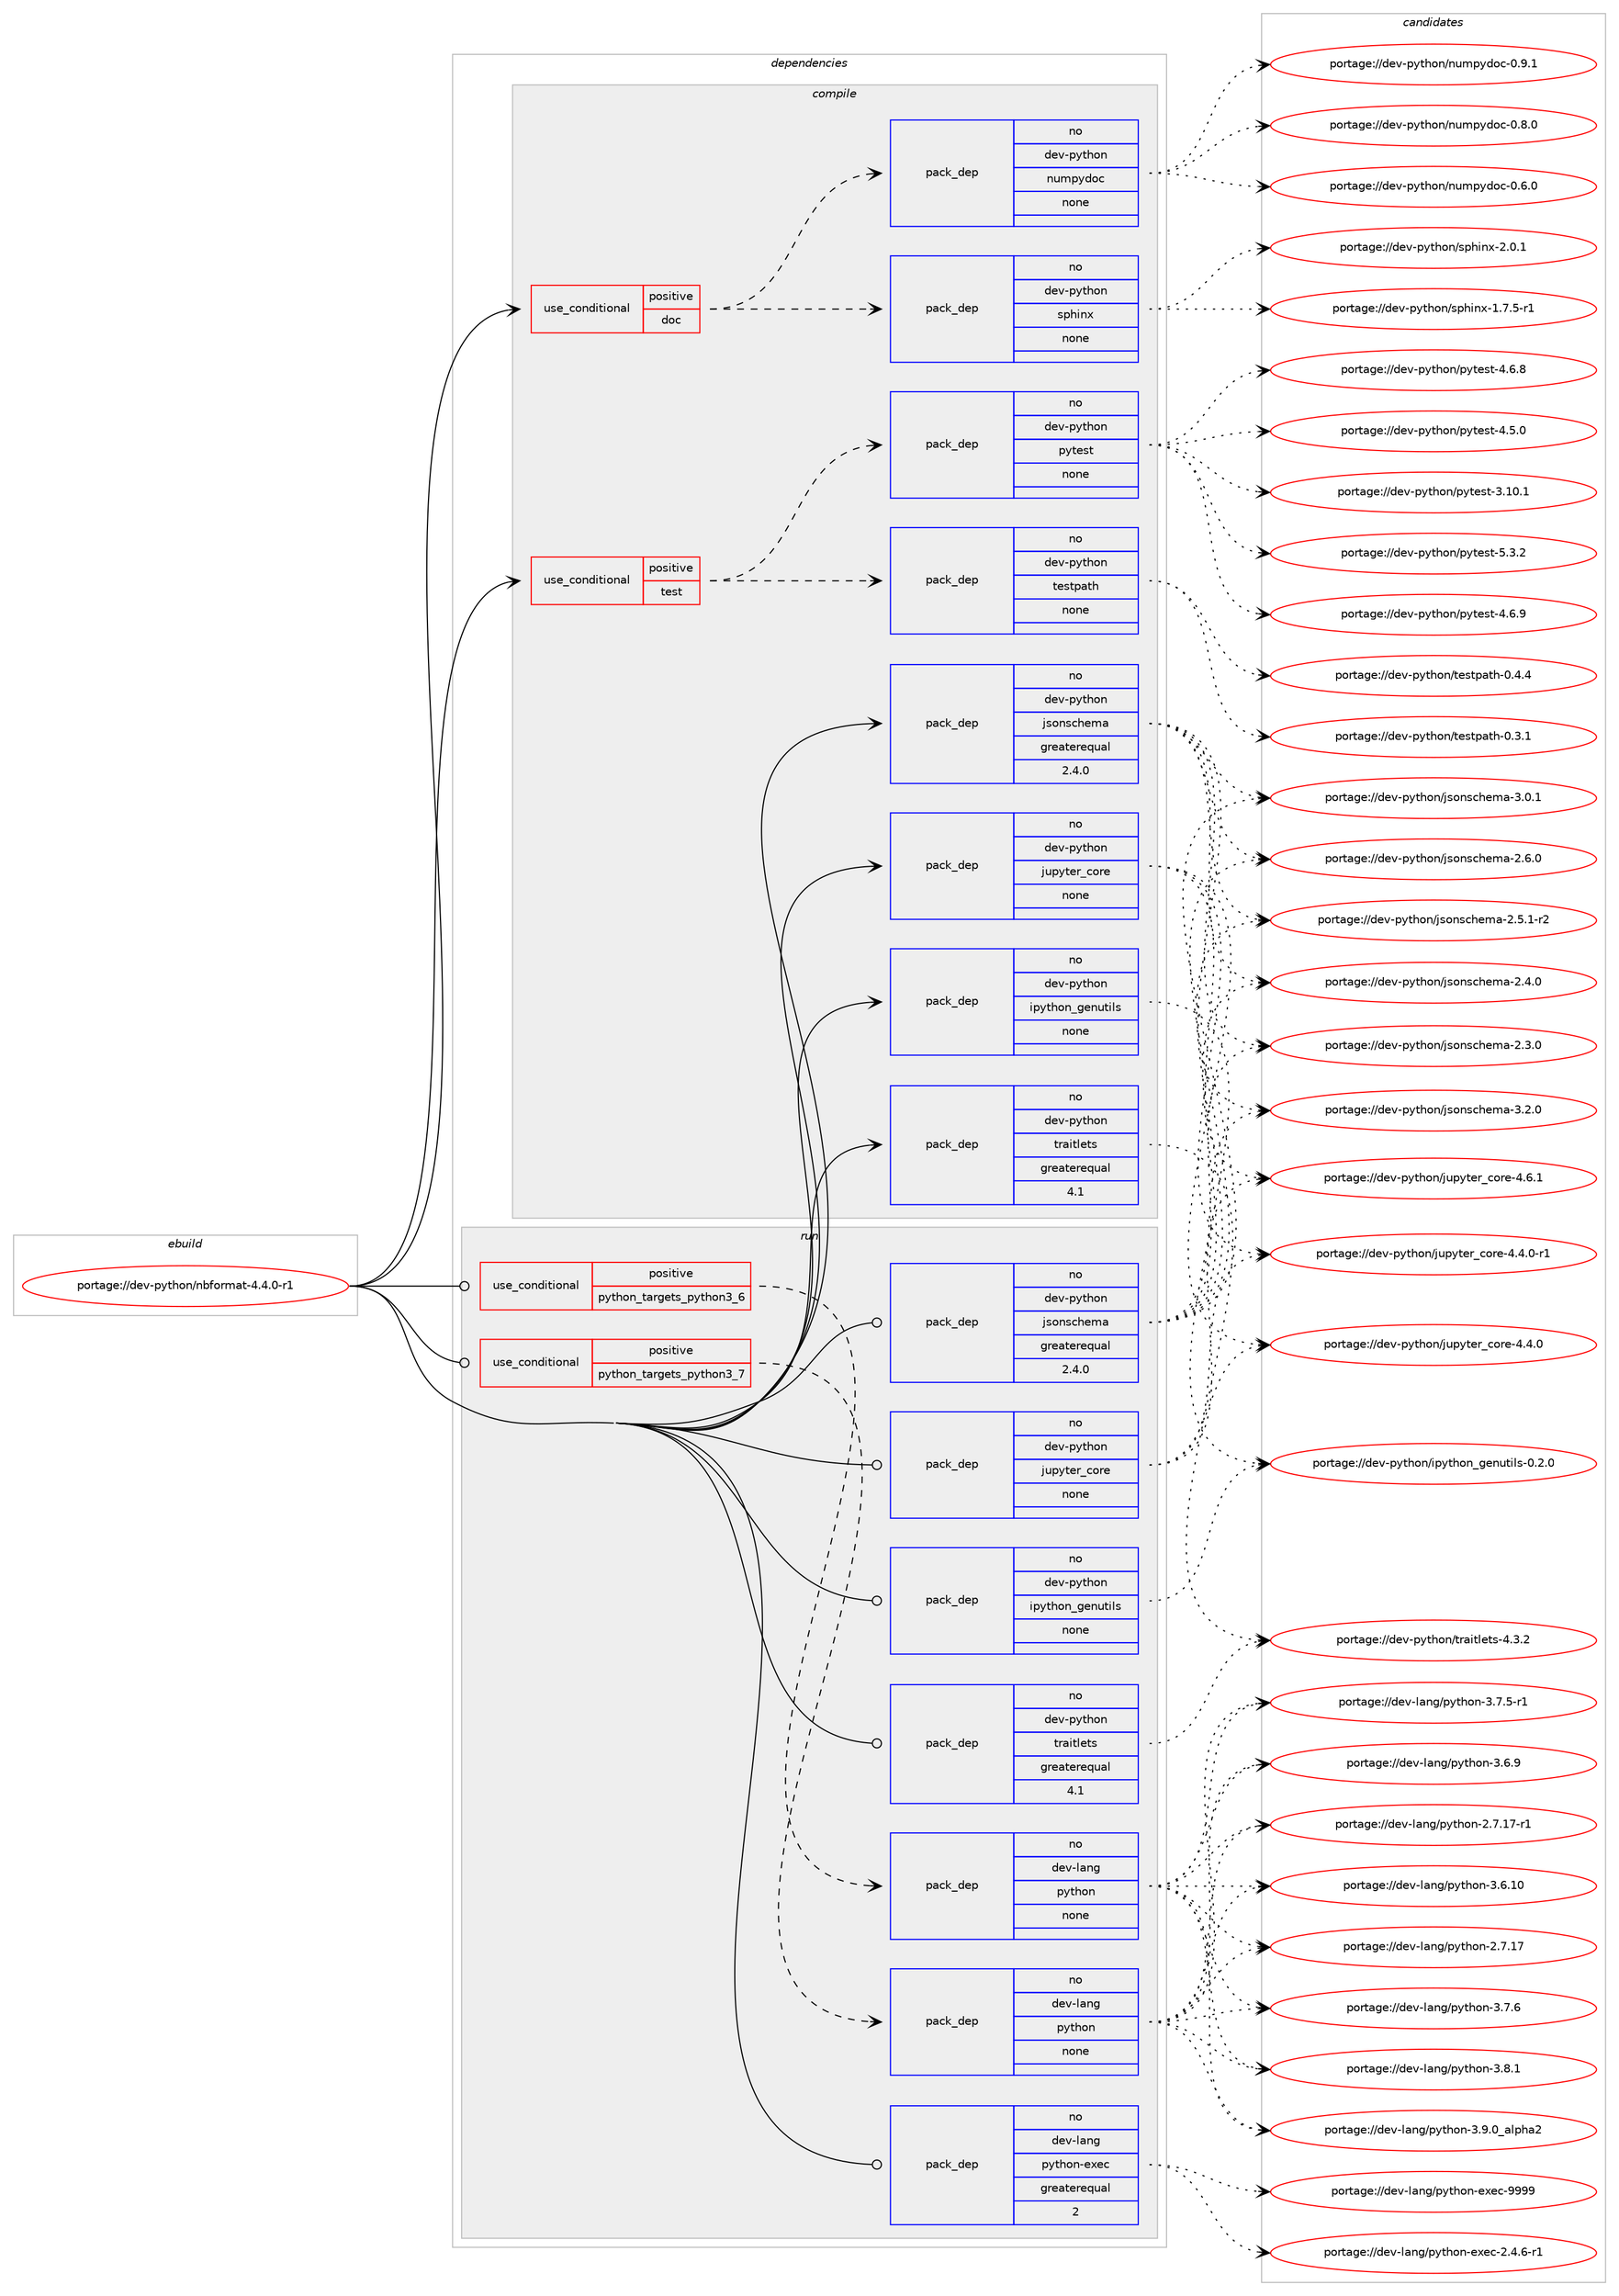digraph prolog {

# *************
# Graph options
# *************

newrank=true;
concentrate=true;
compound=true;
graph [rankdir=LR,fontname=Helvetica,fontsize=10,ranksep=1.5];#, ranksep=2.5, nodesep=0.2];
edge  [arrowhead=vee];
node  [fontname=Helvetica,fontsize=10];

# **********
# The ebuild
# **********

subgraph cluster_leftcol {
color=gray;
label=<<i>ebuild</i>>;
id [label="portage://dev-python/nbformat-4.4.0-r1", color=red, width=4, href="../dev-python/nbformat-4.4.0-r1.svg"];
}

# ****************
# The dependencies
# ****************

subgraph cluster_midcol {
color=gray;
label=<<i>dependencies</i>>;
subgraph cluster_compile {
fillcolor="#eeeeee";
style=filled;
label=<<i>compile</i>>;
subgraph cond112481 {
dependency448976 [label=<<TABLE BORDER="0" CELLBORDER="1" CELLSPACING="0" CELLPADDING="4"><TR><TD ROWSPAN="3" CELLPADDING="10">use_conditional</TD></TR><TR><TD>positive</TD></TR><TR><TD>doc</TD></TR></TABLE>>, shape=none, color=red];
subgraph pack331515 {
dependency448977 [label=<<TABLE BORDER="0" CELLBORDER="1" CELLSPACING="0" CELLPADDING="4" WIDTH="220"><TR><TD ROWSPAN="6" CELLPADDING="30">pack_dep</TD></TR><TR><TD WIDTH="110">no</TD></TR><TR><TD>dev-python</TD></TR><TR><TD>sphinx</TD></TR><TR><TD>none</TD></TR><TR><TD></TD></TR></TABLE>>, shape=none, color=blue];
}
dependency448976:e -> dependency448977:w [weight=20,style="dashed",arrowhead="vee"];
subgraph pack331516 {
dependency448978 [label=<<TABLE BORDER="0" CELLBORDER="1" CELLSPACING="0" CELLPADDING="4" WIDTH="220"><TR><TD ROWSPAN="6" CELLPADDING="30">pack_dep</TD></TR><TR><TD WIDTH="110">no</TD></TR><TR><TD>dev-python</TD></TR><TR><TD>numpydoc</TD></TR><TR><TD>none</TD></TR><TR><TD></TD></TR></TABLE>>, shape=none, color=blue];
}
dependency448976:e -> dependency448978:w [weight=20,style="dashed",arrowhead="vee"];
}
id:e -> dependency448976:w [weight=20,style="solid",arrowhead="vee"];
subgraph cond112482 {
dependency448979 [label=<<TABLE BORDER="0" CELLBORDER="1" CELLSPACING="0" CELLPADDING="4"><TR><TD ROWSPAN="3" CELLPADDING="10">use_conditional</TD></TR><TR><TD>positive</TD></TR><TR><TD>test</TD></TR></TABLE>>, shape=none, color=red];
subgraph pack331517 {
dependency448980 [label=<<TABLE BORDER="0" CELLBORDER="1" CELLSPACING="0" CELLPADDING="4" WIDTH="220"><TR><TD ROWSPAN="6" CELLPADDING="30">pack_dep</TD></TR><TR><TD WIDTH="110">no</TD></TR><TR><TD>dev-python</TD></TR><TR><TD>testpath</TD></TR><TR><TD>none</TD></TR><TR><TD></TD></TR></TABLE>>, shape=none, color=blue];
}
dependency448979:e -> dependency448980:w [weight=20,style="dashed",arrowhead="vee"];
subgraph pack331518 {
dependency448981 [label=<<TABLE BORDER="0" CELLBORDER="1" CELLSPACING="0" CELLPADDING="4" WIDTH="220"><TR><TD ROWSPAN="6" CELLPADDING="30">pack_dep</TD></TR><TR><TD WIDTH="110">no</TD></TR><TR><TD>dev-python</TD></TR><TR><TD>pytest</TD></TR><TR><TD>none</TD></TR><TR><TD></TD></TR></TABLE>>, shape=none, color=blue];
}
dependency448979:e -> dependency448981:w [weight=20,style="dashed",arrowhead="vee"];
}
id:e -> dependency448979:w [weight=20,style="solid",arrowhead="vee"];
subgraph pack331519 {
dependency448982 [label=<<TABLE BORDER="0" CELLBORDER="1" CELLSPACING="0" CELLPADDING="4" WIDTH="220"><TR><TD ROWSPAN="6" CELLPADDING="30">pack_dep</TD></TR><TR><TD WIDTH="110">no</TD></TR><TR><TD>dev-python</TD></TR><TR><TD>ipython_genutils</TD></TR><TR><TD>none</TD></TR><TR><TD></TD></TR></TABLE>>, shape=none, color=blue];
}
id:e -> dependency448982:w [weight=20,style="solid",arrowhead="vee"];
subgraph pack331520 {
dependency448983 [label=<<TABLE BORDER="0" CELLBORDER="1" CELLSPACING="0" CELLPADDING="4" WIDTH="220"><TR><TD ROWSPAN="6" CELLPADDING="30">pack_dep</TD></TR><TR><TD WIDTH="110">no</TD></TR><TR><TD>dev-python</TD></TR><TR><TD>jsonschema</TD></TR><TR><TD>greaterequal</TD></TR><TR><TD>2.4.0</TD></TR></TABLE>>, shape=none, color=blue];
}
id:e -> dependency448983:w [weight=20,style="solid",arrowhead="vee"];
subgraph pack331521 {
dependency448984 [label=<<TABLE BORDER="0" CELLBORDER="1" CELLSPACING="0" CELLPADDING="4" WIDTH="220"><TR><TD ROWSPAN="6" CELLPADDING="30">pack_dep</TD></TR><TR><TD WIDTH="110">no</TD></TR><TR><TD>dev-python</TD></TR><TR><TD>jupyter_core</TD></TR><TR><TD>none</TD></TR><TR><TD></TD></TR></TABLE>>, shape=none, color=blue];
}
id:e -> dependency448984:w [weight=20,style="solid",arrowhead="vee"];
subgraph pack331522 {
dependency448985 [label=<<TABLE BORDER="0" CELLBORDER="1" CELLSPACING="0" CELLPADDING="4" WIDTH="220"><TR><TD ROWSPAN="6" CELLPADDING="30">pack_dep</TD></TR><TR><TD WIDTH="110">no</TD></TR><TR><TD>dev-python</TD></TR><TR><TD>traitlets</TD></TR><TR><TD>greaterequal</TD></TR><TR><TD>4.1</TD></TR></TABLE>>, shape=none, color=blue];
}
id:e -> dependency448985:w [weight=20,style="solid",arrowhead="vee"];
}
subgraph cluster_compileandrun {
fillcolor="#eeeeee";
style=filled;
label=<<i>compile and run</i>>;
}
subgraph cluster_run {
fillcolor="#eeeeee";
style=filled;
label=<<i>run</i>>;
subgraph cond112483 {
dependency448986 [label=<<TABLE BORDER="0" CELLBORDER="1" CELLSPACING="0" CELLPADDING="4"><TR><TD ROWSPAN="3" CELLPADDING="10">use_conditional</TD></TR><TR><TD>positive</TD></TR><TR><TD>python_targets_python3_6</TD></TR></TABLE>>, shape=none, color=red];
subgraph pack331523 {
dependency448987 [label=<<TABLE BORDER="0" CELLBORDER="1" CELLSPACING="0" CELLPADDING="4" WIDTH="220"><TR><TD ROWSPAN="6" CELLPADDING="30">pack_dep</TD></TR><TR><TD WIDTH="110">no</TD></TR><TR><TD>dev-lang</TD></TR><TR><TD>python</TD></TR><TR><TD>none</TD></TR><TR><TD></TD></TR></TABLE>>, shape=none, color=blue];
}
dependency448986:e -> dependency448987:w [weight=20,style="dashed",arrowhead="vee"];
}
id:e -> dependency448986:w [weight=20,style="solid",arrowhead="odot"];
subgraph cond112484 {
dependency448988 [label=<<TABLE BORDER="0" CELLBORDER="1" CELLSPACING="0" CELLPADDING="4"><TR><TD ROWSPAN="3" CELLPADDING="10">use_conditional</TD></TR><TR><TD>positive</TD></TR><TR><TD>python_targets_python3_7</TD></TR></TABLE>>, shape=none, color=red];
subgraph pack331524 {
dependency448989 [label=<<TABLE BORDER="0" CELLBORDER="1" CELLSPACING="0" CELLPADDING="4" WIDTH="220"><TR><TD ROWSPAN="6" CELLPADDING="30">pack_dep</TD></TR><TR><TD WIDTH="110">no</TD></TR><TR><TD>dev-lang</TD></TR><TR><TD>python</TD></TR><TR><TD>none</TD></TR><TR><TD></TD></TR></TABLE>>, shape=none, color=blue];
}
dependency448988:e -> dependency448989:w [weight=20,style="dashed",arrowhead="vee"];
}
id:e -> dependency448988:w [weight=20,style="solid",arrowhead="odot"];
subgraph pack331525 {
dependency448990 [label=<<TABLE BORDER="0" CELLBORDER="1" CELLSPACING="0" CELLPADDING="4" WIDTH="220"><TR><TD ROWSPAN="6" CELLPADDING="30">pack_dep</TD></TR><TR><TD WIDTH="110">no</TD></TR><TR><TD>dev-lang</TD></TR><TR><TD>python-exec</TD></TR><TR><TD>greaterequal</TD></TR><TR><TD>2</TD></TR></TABLE>>, shape=none, color=blue];
}
id:e -> dependency448990:w [weight=20,style="solid",arrowhead="odot"];
subgraph pack331526 {
dependency448991 [label=<<TABLE BORDER="0" CELLBORDER="1" CELLSPACING="0" CELLPADDING="4" WIDTH="220"><TR><TD ROWSPAN="6" CELLPADDING="30">pack_dep</TD></TR><TR><TD WIDTH="110">no</TD></TR><TR><TD>dev-python</TD></TR><TR><TD>ipython_genutils</TD></TR><TR><TD>none</TD></TR><TR><TD></TD></TR></TABLE>>, shape=none, color=blue];
}
id:e -> dependency448991:w [weight=20,style="solid",arrowhead="odot"];
subgraph pack331527 {
dependency448992 [label=<<TABLE BORDER="0" CELLBORDER="1" CELLSPACING="0" CELLPADDING="4" WIDTH="220"><TR><TD ROWSPAN="6" CELLPADDING="30">pack_dep</TD></TR><TR><TD WIDTH="110">no</TD></TR><TR><TD>dev-python</TD></TR><TR><TD>jsonschema</TD></TR><TR><TD>greaterequal</TD></TR><TR><TD>2.4.0</TD></TR></TABLE>>, shape=none, color=blue];
}
id:e -> dependency448992:w [weight=20,style="solid",arrowhead="odot"];
subgraph pack331528 {
dependency448993 [label=<<TABLE BORDER="0" CELLBORDER="1" CELLSPACING="0" CELLPADDING="4" WIDTH="220"><TR><TD ROWSPAN="6" CELLPADDING="30">pack_dep</TD></TR><TR><TD WIDTH="110">no</TD></TR><TR><TD>dev-python</TD></TR><TR><TD>jupyter_core</TD></TR><TR><TD>none</TD></TR><TR><TD></TD></TR></TABLE>>, shape=none, color=blue];
}
id:e -> dependency448993:w [weight=20,style="solid",arrowhead="odot"];
subgraph pack331529 {
dependency448994 [label=<<TABLE BORDER="0" CELLBORDER="1" CELLSPACING="0" CELLPADDING="4" WIDTH="220"><TR><TD ROWSPAN="6" CELLPADDING="30">pack_dep</TD></TR><TR><TD WIDTH="110">no</TD></TR><TR><TD>dev-python</TD></TR><TR><TD>traitlets</TD></TR><TR><TD>greaterequal</TD></TR><TR><TD>4.1</TD></TR></TABLE>>, shape=none, color=blue];
}
id:e -> dependency448994:w [weight=20,style="solid",arrowhead="odot"];
}
}

# **************
# The candidates
# **************

subgraph cluster_choices {
rank=same;
color=gray;
label=<<i>candidates</i>>;

subgraph choice331515 {
color=black;
nodesep=1;
choice1001011184511212111610411111047115112104105110120455046484649 [label="portage://dev-python/sphinx-2.0.1", color=red, width=4,href="../dev-python/sphinx-2.0.1.svg"];
choice10010111845112121116104111110471151121041051101204549465546534511449 [label="portage://dev-python/sphinx-1.7.5-r1", color=red, width=4,href="../dev-python/sphinx-1.7.5-r1.svg"];
dependency448977:e -> choice1001011184511212111610411111047115112104105110120455046484649:w [style=dotted,weight="100"];
dependency448977:e -> choice10010111845112121116104111110471151121041051101204549465546534511449:w [style=dotted,weight="100"];
}
subgraph choice331516 {
color=black;
nodesep=1;
choice100101118451121211161041111104711011710911212110011199454846574649 [label="portage://dev-python/numpydoc-0.9.1", color=red, width=4,href="../dev-python/numpydoc-0.9.1.svg"];
choice100101118451121211161041111104711011710911212110011199454846564648 [label="portage://dev-python/numpydoc-0.8.0", color=red, width=4,href="../dev-python/numpydoc-0.8.0.svg"];
choice100101118451121211161041111104711011710911212110011199454846544648 [label="portage://dev-python/numpydoc-0.6.0", color=red, width=4,href="../dev-python/numpydoc-0.6.0.svg"];
dependency448978:e -> choice100101118451121211161041111104711011710911212110011199454846574649:w [style=dotted,weight="100"];
dependency448978:e -> choice100101118451121211161041111104711011710911212110011199454846564648:w [style=dotted,weight="100"];
dependency448978:e -> choice100101118451121211161041111104711011710911212110011199454846544648:w [style=dotted,weight="100"];
}
subgraph choice331517 {
color=black;
nodesep=1;
choice100101118451121211161041111104711610111511611297116104454846524652 [label="portage://dev-python/testpath-0.4.4", color=red, width=4,href="../dev-python/testpath-0.4.4.svg"];
choice100101118451121211161041111104711610111511611297116104454846514649 [label="portage://dev-python/testpath-0.3.1", color=red, width=4,href="../dev-python/testpath-0.3.1.svg"];
dependency448980:e -> choice100101118451121211161041111104711610111511611297116104454846524652:w [style=dotted,weight="100"];
dependency448980:e -> choice100101118451121211161041111104711610111511611297116104454846514649:w [style=dotted,weight="100"];
}
subgraph choice331518 {
color=black;
nodesep=1;
choice1001011184511212111610411111047112121116101115116455346514650 [label="portage://dev-python/pytest-5.3.2", color=red, width=4,href="../dev-python/pytest-5.3.2.svg"];
choice1001011184511212111610411111047112121116101115116455246544657 [label="portage://dev-python/pytest-4.6.9", color=red, width=4,href="../dev-python/pytest-4.6.9.svg"];
choice1001011184511212111610411111047112121116101115116455246544656 [label="portage://dev-python/pytest-4.6.8", color=red, width=4,href="../dev-python/pytest-4.6.8.svg"];
choice1001011184511212111610411111047112121116101115116455246534648 [label="portage://dev-python/pytest-4.5.0", color=red, width=4,href="../dev-python/pytest-4.5.0.svg"];
choice100101118451121211161041111104711212111610111511645514649484649 [label="portage://dev-python/pytest-3.10.1", color=red, width=4,href="../dev-python/pytest-3.10.1.svg"];
dependency448981:e -> choice1001011184511212111610411111047112121116101115116455346514650:w [style=dotted,weight="100"];
dependency448981:e -> choice1001011184511212111610411111047112121116101115116455246544657:w [style=dotted,weight="100"];
dependency448981:e -> choice1001011184511212111610411111047112121116101115116455246544656:w [style=dotted,weight="100"];
dependency448981:e -> choice1001011184511212111610411111047112121116101115116455246534648:w [style=dotted,weight="100"];
dependency448981:e -> choice100101118451121211161041111104711212111610111511645514649484649:w [style=dotted,weight="100"];
}
subgraph choice331519 {
color=black;
nodesep=1;
choice100101118451121211161041111104710511212111610411111095103101110117116105108115454846504648 [label="portage://dev-python/ipython_genutils-0.2.0", color=red, width=4,href="../dev-python/ipython_genutils-0.2.0.svg"];
dependency448982:e -> choice100101118451121211161041111104710511212111610411111095103101110117116105108115454846504648:w [style=dotted,weight="100"];
}
subgraph choice331520 {
color=black;
nodesep=1;
choice10010111845112121116104111110471061151111101159910410110997455146504648 [label="portage://dev-python/jsonschema-3.2.0", color=red, width=4,href="../dev-python/jsonschema-3.2.0.svg"];
choice10010111845112121116104111110471061151111101159910410110997455146484649 [label="portage://dev-python/jsonschema-3.0.1", color=red, width=4,href="../dev-python/jsonschema-3.0.1.svg"];
choice10010111845112121116104111110471061151111101159910410110997455046544648 [label="portage://dev-python/jsonschema-2.6.0", color=red, width=4,href="../dev-python/jsonschema-2.6.0.svg"];
choice100101118451121211161041111104710611511111011599104101109974550465346494511450 [label="portage://dev-python/jsonschema-2.5.1-r2", color=red, width=4,href="../dev-python/jsonschema-2.5.1-r2.svg"];
choice10010111845112121116104111110471061151111101159910410110997455046524648 [label="portage://dev-python/jsonschema-2.4.0", color=red, width=4,href="../dev-python/jsonschema-2.4.0.svg"];
choice10010111845112121116104111110471061151111101159910410110997455046514648 [label="portage://dev-python/jsonschema-2.3.0", color=red, width=4,href="../dev-python/jsonschema-2.3.0.svg"];
dependency448983:e -> choice10010111845112121116104111110471061151111101159910410110997455146504648:w [style=dotted,weight="100"];
dependency448983:e -> choice10010111845112121116104111110471061151111101159910410110997455146484649:w [style=dotted,weight="100"];
dependency448983:e -> choice10010111845112121116104111110471061151111101159910410110997455046544648:w [style=dotted,weight="100"];
dependency448983:e -> choice100101118451121211161041111104710611511111011599104101109974550465346494511450:w [style=dotted,weight="100"];
dependency448983:e -> choice10010111845112121116104111110471061151111101159910410110997455046524648:w [style=dotted,weight="100"];
dependency448983:e -> choice10010111845112121116104111110471061151111101159910410110997455046514648:w [style=dotted,weight="100"];
}
subgraph choice331521 {
color=black;
nodesep=1;
choice10010111845112121116104111110471061171121211161011149599111114101455246544649 [label="portage://dev-python/jupyter_core-4.6.1", color=red, width=4,href="../dev-python/jupyter_core-4.6.1.svg"];
choice100101118451121211161041111104710611711212111610111495991111141014552465246484511449 [label="portage://dev-python/jupyter_core-4.4.0-r1", color=red, width=4,href="../dev-python/jupyter_core-4.4.0-r1.svg"];
choice10010111845112121116104111110471061171121211161011149599111114101455246524648 [label="portage://dev-python/jupyter_core-4.4.0", color=red, width=4,href="../dev-python/jupyter_core-4.4.0.svg"];
dependency448984:e -> choice10010111845112121116104111110471061171121211161011149599111114101455246544649:w [style=dotted,weight="100"];
dependency448984:e -> choice100101118451121211161041111104710611711212111610111495991111141014552465246484511449:w [style=dotted,weight="100"];
dependency448984:e -> choice10010111845112121116104111110471061171121211161011149599111114101455246524648:w [style=dotted,weight="100"];
}
subgraph choice331522 {
color=black;
nodesep=1;
choice100101118451121211161041111104711611497105116108101116115455246514650 [label="portage://dev-python/traitlets-4.3.2", color=red, width=4,href="../dev-python/traitlets-4.3.2.svg"];
dependency448985:e -> choice100101118451121211161041111104711611497105116108101116115455246514650:w [style=dotted,weight="100"];
}
subgraph choice331523 {
color=black;
nodesep=1;
choice10010111845108971101034711212111610411111045514657464895971081121049750 [label="portage://dev-lang/python-3.9.0_alpha2", color=red, width=4,href="../dev-lang/python-3.9.0_alpha2.svg"];
choice100101118451089711010347112121116104111110455146564649 [label="portage://dev-lang/python-3.8.1", color=red, width=4,href="../dev-lang/python-3.8.1.svg"];
choice100101118451089711010347112121116104111110455146554654 [label="portage://dev-lang/python-3.7.6", color=red, width=4,href="../dev-lang/python-3.7.6.svg"];
choice1001011184510897110103471121211161041111104551465546534511449 [label="portage://dev-lang/python-3.7.5-r1", color=red, width=4,href="../dev-lang/python-3.7.5-r1.svg"];
choice100101118451089711010347112121116104111110455146544657 [label="portage://dev-lang/python-3.6.9", color=red, width=4,href="../dev-lang/python-3.6.9.svg"];
choice10010111845108971101034711212111610411111045514654464948 [label="portage://dev-lang/python-3.6.10", color=red, width=4,href="../dev-lang/python-3.6.10.svg"];
choice100101118451089711010347112121116104111110455046554649554511449 [label="portage://dev-lang/python-2.7.17-r1", color=red, width=4,href="../dev-lang/python-2.7.17-r1.svg"];
choice10010111845108971101034711212111610411111045504655464955 [label="portage://dev-lang/python-2.7.17", color=red, width=4,href="../dev-lang/python-2.7.17.svg"];
dependency448987:e -> choice10010111845108971101034711212111610411111045514657464895971081121049750:w [style=dotted,weight="100"];
dependency448987:e -> choice100101118451089711010347112121116104111110455146564649:w [style=dotted,weight="100"];
dependency448987:e -> choice100101118451089711010347112121116104111110455146554654:w [style=dotted,weight="100"];
dependency448987:e -> choice1001011184510897110103471121211161041111104551465546534511449:w [style=dotted,weight="100"];
dependency448987:e -> choice100101118451089711010347112121116104111110455146544657:w [style=dotted,weight="100"];
dependency448987:e -> choice10010111845108971101034711212111610411111045514654464948:w [style=dotted,weight="100"];
dependency448987:e -> choice100101118451089711010347112121116104111110455046554649554511449:w [style=dotted,weight="100"];
dependency448987:e -> choice10010111845108971101034711212111610411111045504655464955:w [style=dotted,weight="100"];
}
subgraph choice331524 {
color=black;
nodesep=1;
choice10010111845108971101034711212111610411111045514657464895971081121049750 [label="portage://dev-lang/python-3.9.0_alpha2", color=red, width=4,href="../dev-lang/python-3.9.0_alpha2.svg"];
choice100101118451089711010347112121116104111110455146564649 [label="portage://dev-lang/python-3.8.1", color=red, width=4,href="../dev-lang/python-3.8.1.svg"];
choice100101118451089711010347112121116104111110455146554654 [label="portage://dev-lang/python-3.7.6", color=red, width=4,href="../dev-lang/python-3.7.6.svg"];
choice1001011184510897110103471121211161041111104551465546534511449 [label="portage://dev-lang/python-3.7.5-r1", color=red, width=4,href="../dev-lang/python-3.7.5-r1.svg"];
choice100101118451089711010347112121116104111110455146544657 [label="portage://dev-lang/python-3.6.9", color=red, width=4,href="../dev-lang/python-3.6.9.svg"];
choice10010111845108971101034711212111610411111045514654464948 [label="portage://dev-lang/python-3.6.10", color=red, width=4,href="../dev-lang/python-3.6.10.svg"];
choice100101118451089711010347112121116104111110455046554649554511449 [label="portage://dev-lang/python-2.7.17-r1", color=red, width=4,href="../dev-lang/python-2.7.17-r1.svg"];
choice10010111845108971101034711212111610411111045504655464955 [label="portage://dev-lang/python-2.7.17", color=red, width=4,href="../dev-lang/python-2.7.17.svg"];
dependency448989:e -> choice10010111845108971101034711212111610411111045514657464895971081121049750:w [style=dotted,weight="100"];
dependency448989:e -> choice100101118451089711010347112121116104111110455146564649:w [style=dotted,weight="100"];
dependency448989:e -> choice100101118451089711010347112121116104111110455146554654:w [style=dotted,weight="100"];
dependency448989:e -> choice1001011184510897110103471121211161041111104551465546534511449:w [style=dotted,weight="100"];
dependency448989:e -> choice100101118451089711010347112121116104111110455146544657:w [style=dotted,weight="100"];
dependency448989:e -> choice10010111845108971101034711212111610411111045514654464948:w [style=dotted,weight="100"];
dependency448989:e -> choice100101118451089711010347112121116104111110455046554649554511449:w [style=dotted,weight="100"];
dependency448989:e -> choice10010111845108971101034711212111610411111045504655464955:w [style=dotted,weight="100"];
}
subgraph choice331525 {
color=black;
nodesep=1;
choice10010111845108971101034711212111610411111045101120101994557575757 [label="portage://dev-lang/python-exec-9999", color=red, width=4,href="../dev-lang/python-exec-9999.svg"];
choice10010111845108971101034711212111610411111045101120101994550465246544511449 [label="portage://dev-lang/python-exec-2.4.6-r1", color=red, width=4,href="../dev-lang/python-exec-2.4.6-r1.svg"];
dependency448990:e -> choice10010111845108971101034711212111610411111045101120101994557575757:w [style=dotted,weight="100"];
dependency448990:e -> choice10010111845108971101034711212111610411111045101120101994550465246544511449:w [style=dotted,weight="100"];
}
subgraph choice331526 {
color=black;
nodesep=1;
choice100101118451121211161041111104710511212111610411111095103101110117116105108115454846504648 [label="portage://dev-python/ipython_genutils-0.2.0", color=red, width=4,href="../dev-python/ipython_genutils-0.2.0.svg"];
dependency448991:e -> choice100101118451121211161041111104710511212111610411111095103101110117116105108115454846504648:w [style=dotted,weight="100"];
}
subgraph choice331527 {
color=black;
nodesep=1;
choice10010111845112121116104111110471061151111101159910410110997455146504648 [label="portage://dev-python/jsonschema-3.2.0", color=red, width=4,href="../dev-python/jsonschema-3.2.0.svg"];
choice10010111845112121116104111110471061151111101159910410110997455146484649 [label="portage://dev-python/jsonschema-3.0.1", color=red, width=4,href="../dev-python/jsonschema-3.0.1.svg"];
choice10010111845112121116104111110471061151111101159910410110997455046544648 [label="portage://dev-python/jsonschema-2.6.0", color=red, width=4,href="../dev-python/jsonschema-2.6.0.svg"];
choice100101118451121211161041111104710611511111011599104101109974550465346494511450 [label="portage://dev-python/jsonschema-2.5.1-r2", color=red, width=4,href="../dev-python/jsonschema-2.5.1-r2.svg"];
choice10010111845112121116104111110471061151111101159910410110997455046524648 [label="portage://dev-python/jsonschema-2.4.0", color=red, width=4,href="../dev-python/jsonschema-2.4.0.svg"];
choice10010111845112121116104111110471061151111101159910410110997455046514648 [label="portage://dev-python/jsonschema-2.3.0", color=red, width=4,href="../dev-python/jsonschema-2.3.0.svg"];
dependency448992:e -> choice10010111845112121116104111110471061151111101159910410110997455146504648:w [style=dotted,weight="100"];
dependency448992:e -> choice10010111845112121116104111110471061151111101159910410110997455146484649:w [style=dotted,weight="100"];
dependency448992:e -> choice10010111845112121116104111110471061151111101159910410110997455046544648:w [style=dotted,weight="100"];
dependency448992:e -> choice100101118451121211161041111104710611511111011599104101109974550465346494511450:w [style=dotted,weight="100"];
dependency448992:e -> choice10010111845112121116104111110471061151111101159910410110997455046524648:w [style=dotted,weight="100"];
dependency448992:e -> choice10010111845112121116104111110471061151111101159910410110997455046514648:w [style=dotted,weight="100"];
}
subgraph choice331528 {
color=black;
nodesep=1;
choice10010111845112121116104111110471061171121211161011149599111114101455246544649 [label="portage://dev-python/jupyter_core-4.6.1", color=red, width=4,href="../dev-python/jupyter_core-4.6.1.svg"];
choice100101118451121211161041111104710611711212111610111495991111141014552465246484511449 [label="portage://dev-python/jupyter_core-4.4.0-r1", color=red, width=4,href="../dev-python/jupyter_core-4.4.0-r1.svg"];
choice10010111845112121116104111110471061171121211161011149599111114101455246524648 [label="portage://dev-python/jupyter_core-4.4.0", color=red, width=4,href="../dev-python/jupyter_core-4.4.0.svg"];
dependency448993:e -> choice10010111845112121116104111110471061171121211161011149599111114101455246544649:w [style=dotted,weight="100"];
dependency448993:e -> choice100101118451121211161041111104710611711212111610111495991111141014552465246484511449:w [style=dotted,weight="100"];
dependency448993:e -> choice10010111845112121116104111110471061171121211161011149599111114101455246524648:w [style=dotted,weight="100"];
}
subgraph choice331529 {
color=black;
nodesep=1;
choice100101118451121211161041111104711611497105116108101116115455246514650 [label="portage://dev-python/traitlets-4.3.2", color=red, width=4,href="../dev-python/traitlets-4.3.2.svg"];
dependency448994:e -> choice100101118451121211161041111104711611497105116108101116115455246514650:w [style=dotted,weight="100"];
}
}

}
